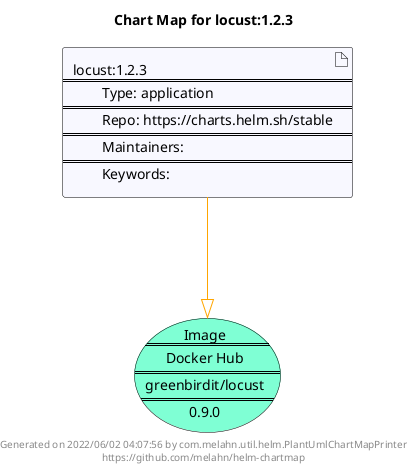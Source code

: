 @startuml
skinparam linetype ortho
skinparam backgroundColor white
skinparam usecaseBorderColor black
skinparam usecaseArrowColor LightSlateGray
skinparam artifactBorderColor black
skinparam artifactArrowColor LightSlateGray

title Chart Map for locust:1.2.3

'There is one referenced Helm Chart
artifact "locust:1.2.3\n====\n\tType: application\n====\n\tRepo: https://charts.helm.sh/stable\n====\n\tMaintainers: \n====\n\tKeywords: " as locust_1_2_3 #GhostWhite

'There is one referenced Docker Image
usecase "Image\n====\nDocker Hub\n====\ngreenbirdit/locust\n====\n0.9.0" as greenbirdit_locust_0_9_0 #Aquamarine

'Chart Dependencies
locust_1_2_3--[#orange]-|>greenbirdit_locust_0_9_0

center footer Generated on 2022/06/02 04:07:56 by com.melahn.util.helm.PlantUmlChartMapPrinter\nhttps://github.com/melahn/helm-chartmap
@enduml
